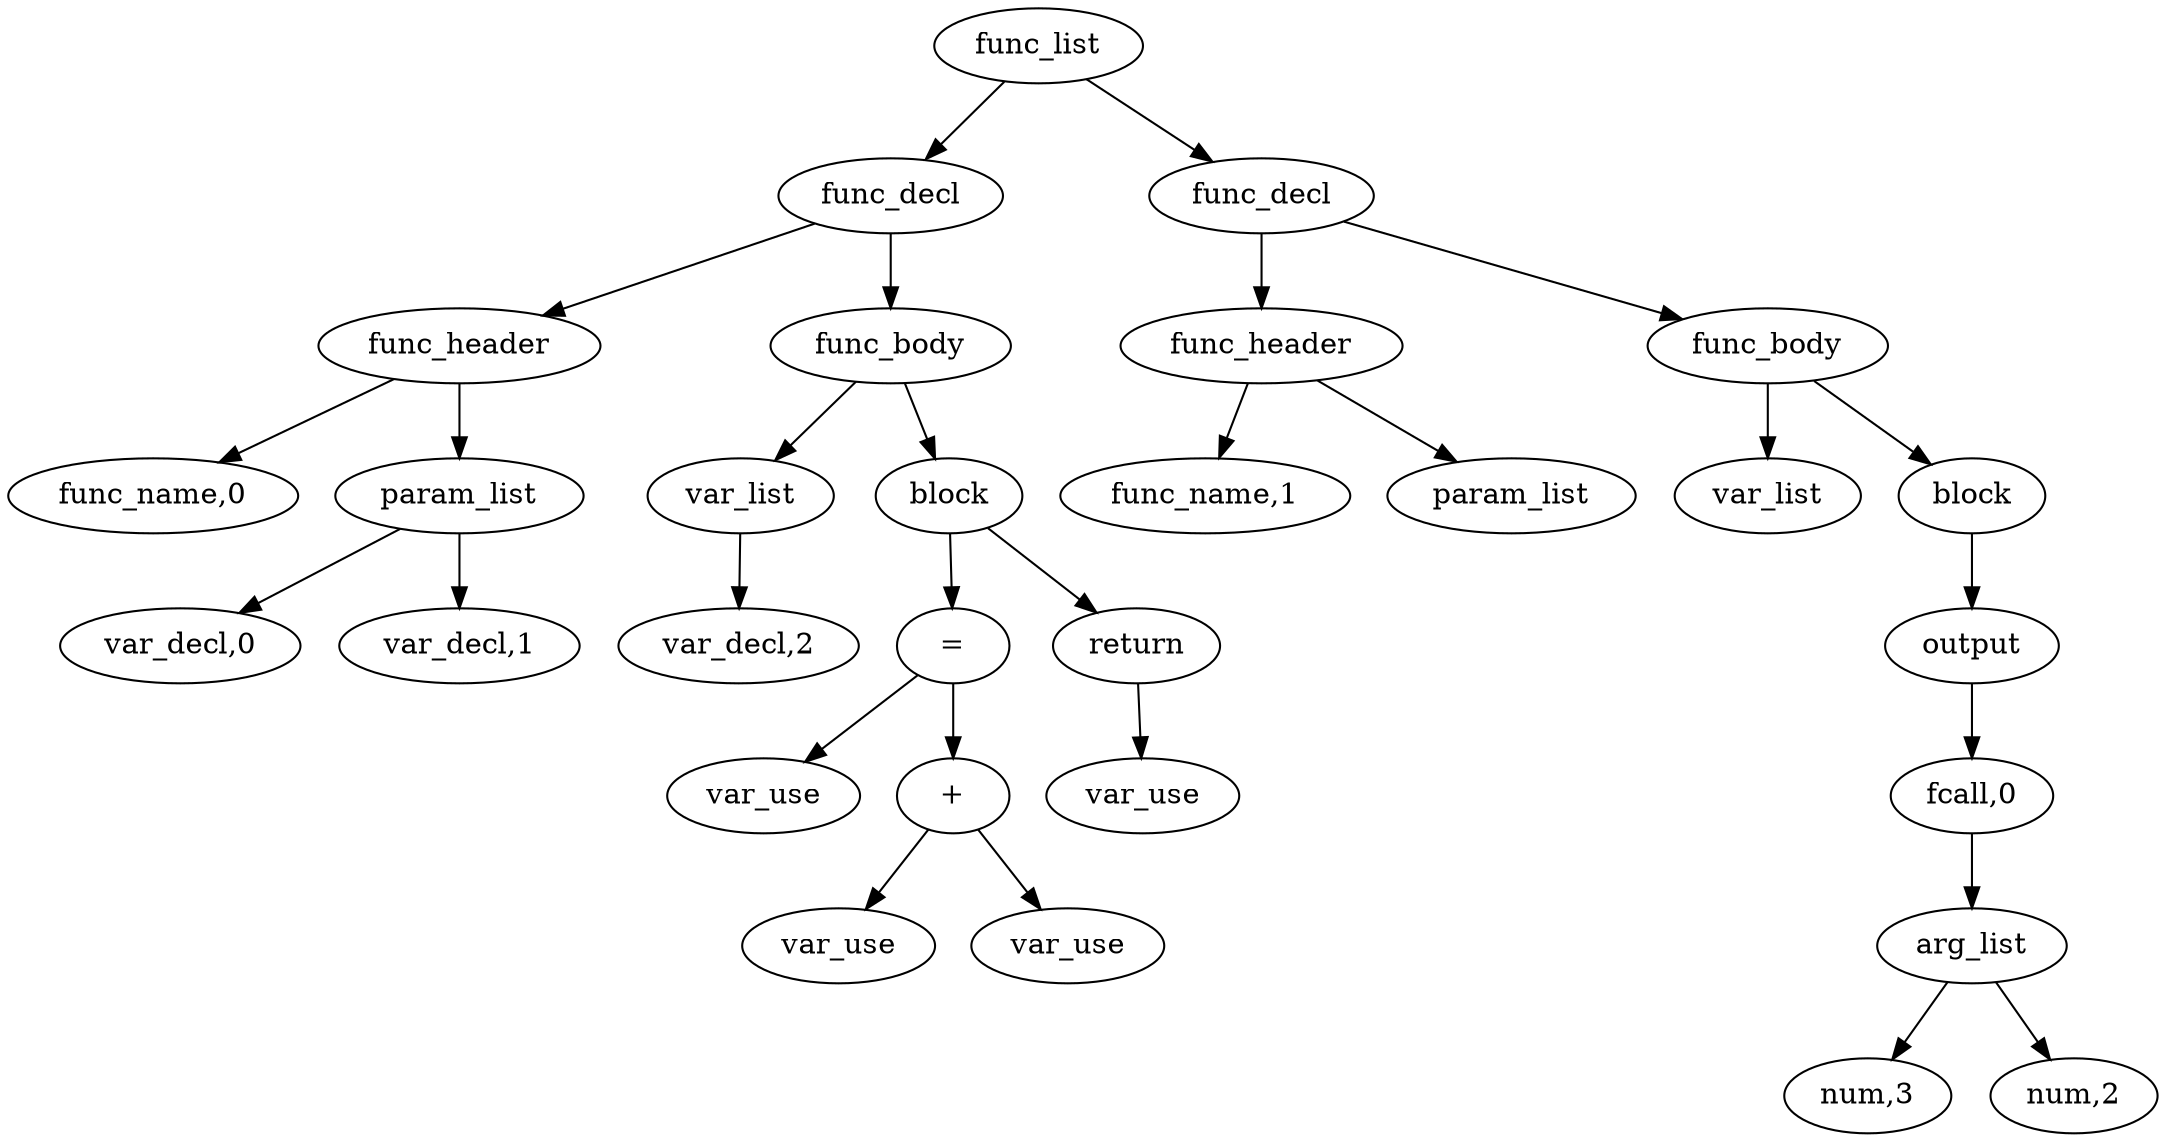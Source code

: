 digraph {
graph [ordering="out"];
node0[label="func_list"];
node1[label="func_decl"];
node2[label="func_header"];
node3[label="func_name,0"];
node2 -> node3;
node4[label="param_list"];
node5[label="var_decl,0"];
node4 -> node5;
node6[label="var_decl,1"];
node4 -> node6;
node2 -> node4;
node1 -> node2;
node7[label="func_body"];
node8[label="var_list"];
node9[label="var_decl,2"];
node8 -> node9;
node7 -> node8;
node10[label="block"];
node11[label="="];
node12[label="var_use"];
node11 -> node12;
node13[label="+"];
node14[label="var_use"];
node13 -> node14;
node15[label="var_use"];
node13 -> node15;
node11 -> node13;
node10 -> node11;
node16[label="return"];
node17[label="var_use"];
node16 -> node17;
node10 -> node16;
node7 -> node10;
node1 -> node7;
node0 -> node1;
node18[label="func_decl"];
node19[label="func_header"];
node20[label="func_name,1"];
node19 -> node20;
node21[label="param_list"];
node19 -> node21;
node18 -> node19;
node22[label="func_body"];
node23[label="var_list"];
node22 -> node23;
node24[label="block"];
node25[label="output"];
node26[label="fcall,0"];
node27[label="arg_list"];
node28[label="num,3"];
node27 -> node28;
node29[label="num,2"];
node27 -> node29;
node26 -> node27;
node25 -> node26;
node24 -> node25;
node22 -> node24;
node18 -> node22;
node0 -> node18;
}
